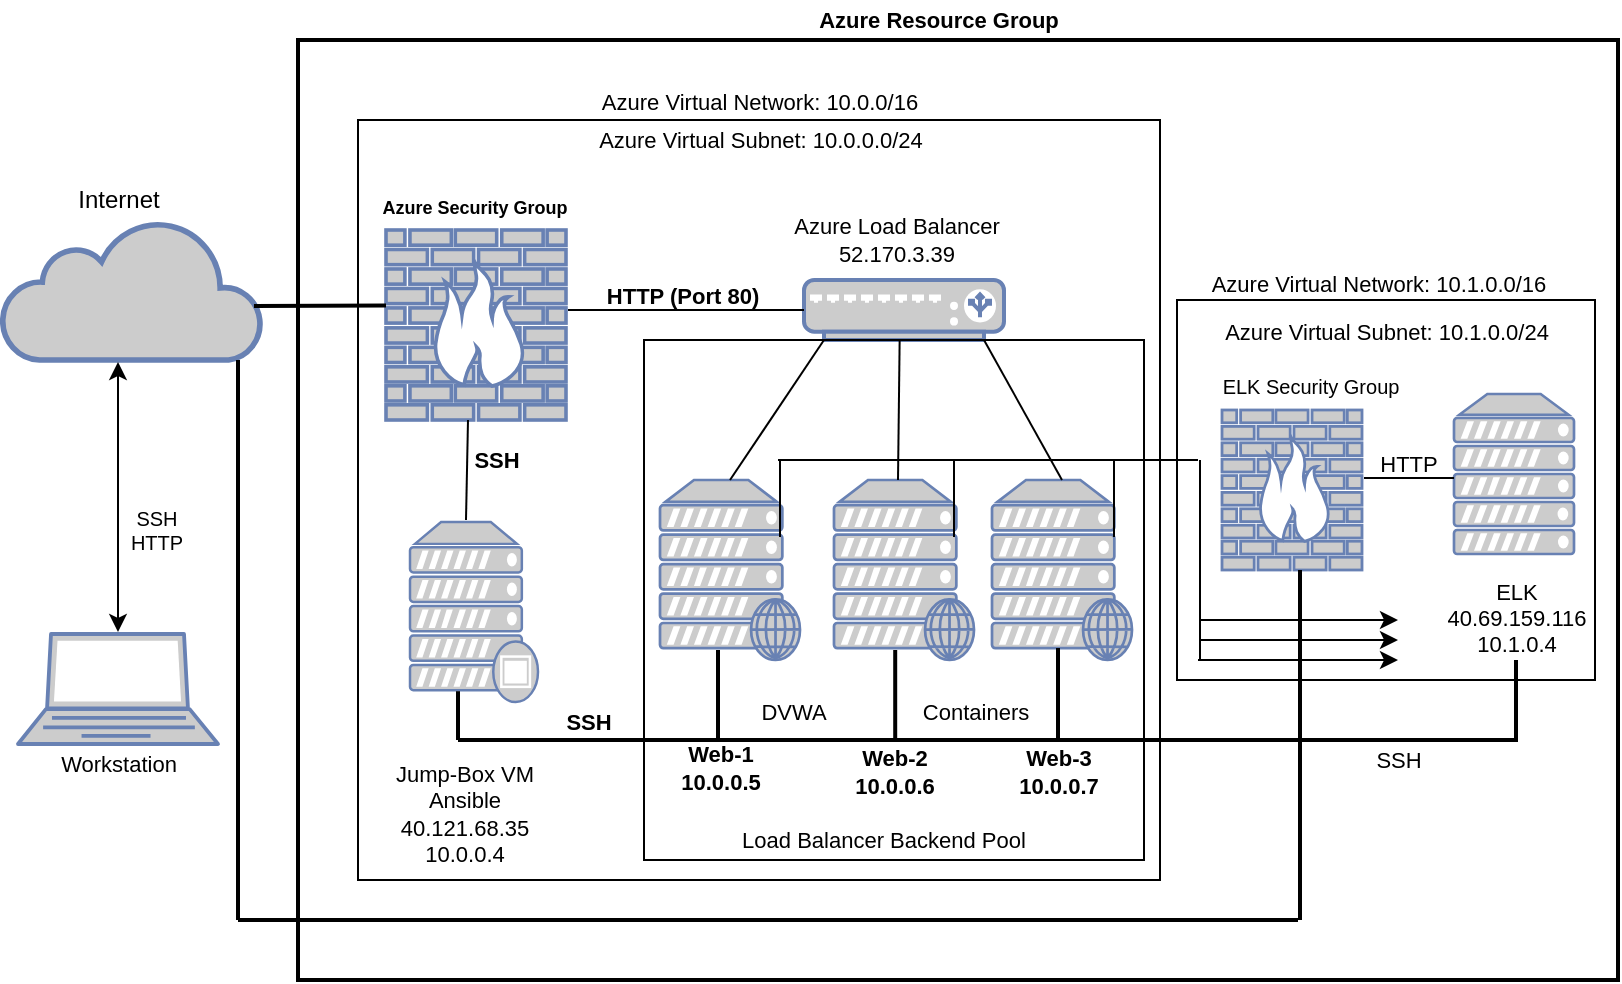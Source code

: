 <mxfile version="14.7.7" type="device"><diagram id="kGELvpwVMJcdrJ0asna7" name="Page-1"><mxGraphModel dx="732" dy="610" grid="1" gridSize="10" guides="1" tooltips="1" connect="1" arrows="1" fold="1" page="1" pageScale="1" pageWidth="850" pageHeight="1100" math="0" shadow="0"><root><mxCell id="0"/><mxCell id="1" parent="0"/><mxCell id="YEUxI_qgHMMNBx6-N0om-2" value="" style="html=1;outlineConnect=0;fillColor=#CCCCCC;strokeColor=#6881B3;gradientColor=none;gradientDirection=north;strokeWidth=2;shape=mxgraph.networks.cloud;fontColor=#ffffff;" vertex="1" parent="1"><mxGeometry x="22" y="190" width="130" height="70" as="geometry"/></mxCell><mxCell id="YEUxI_qgHMMNBx6-N0om-4" value="" style="endArrow=classic;startArrow=classic;html=1;" edge="1" parent="1"><mxGeometry width="50" height="50" relative="1" as="geometry"><mxPoint x="80" y="396" as="sourcePoint"/><mxPoint x="80" y="261" as="targetPoint"/></mxGeometry></mxCell><mxCell id="YEUxI_qgHMMNBx6-N0om-6" value="" style="fontColor=#0066CC;verticalAlign=top;verticalLabelPosition=bottom;labelPosition=center;align=center;html=1;outlineConnect=0;fillColor=#CCCCCC;strokeColor=#6881B3;gradientColor=none;gradientDirection=north;strokeWidth=2;shape=mxgraph.networks.firewall;" vertex="1" parent="1"><mxGeometry x="214" y="195" width="90" height="95" as="geometry"/></mxCell><mxCell id="YEUxI_qgHMMNBx6-N0om-7" value="" style="fontColor=#0066CC;verticalAlign=top;verticalLabelPosition=bottom;labelPosition=center;align=center;html=1;outlineConnect=0;fillColor=#CCCCCC;strokeColor=#6881B3;gradientColor=none;gradientDirection=north;strokeWidth=2;shape=mxgraph.networks.proxy_server;" vertex="1" parent="1"><mxGeometry x="226" y="341" width="64" height="90" as="geometry"/></mxCell><mxCell id="YEUxI_qgHMMNBx6-N0om-8" value="" style="fontColor=#0066CC;verticalAlign=top;verticalLabelPosition=bottom;labelPosition=center;align=center;html=1;outlineConnect=0;fillColor=#CCCCCC;strokeColor=#6881B3;gradientColor=none;gradientDirection=north;strokeWidth=2;shape=mxgraph.networks.web_server;" vertex="1" parent="1"><mxGeometry x="351" y="320" width="70" height="90" as="geometry"/></mxCell><mxCell id="YEUxI_qgHMMNBx6-N0om-9" value="" style="fontColor=#0066CC;verticalAlign=top;verticalLabelPosition=bottom;labelPosition=center;align=center;html=1;outlineConnect=0;fillColor=#CCCCCC;strokeColor=#6881B3;gradientColor=none;gradientDirection=north;strokeWidth=2;shape=mxgraph.networks.web_server;" vertex="1" parent="1"><mxGeometry x="438" y="320" width="70" height="90" as="geometry"/></mxCell><mxCell id="YEUxI_qgHMMNBx6-N0om-10" value="" style="fontColor=#0066CC;verticalAlign=top;verticalLabelPosition=bottom;labelPosition=center;align=center;html=1;outlineConnect=0;fillColor=#CCCCCC;strokeColor=#6881B3;gradientColor=none;gradientDirection=north;strokeWidth=2;shape=mxgraph.networks.web_server;" vertex="1" parent="1"><mxGeometry x="517" y="320" width="70" height="90" as="geometry"/></mxCell><mxCell id="YEUxI_qgHMMNBx6-N0om-11" value="" style="fontColor=#0066CC;verticalAlign=top;verticalLabelPosition=bottom;labelPosition=center;align=center;html=1;outlineConnect=0;fillColor=#CCCCCC;strokeColor=#6881B3;gradientColor=none;gradientDirection=north;strokeWidth=2;shape=mxgraph.networks.load_balancer;" vertex="1" parent="1"><mxGeometry x="423" y="220" width="100" height="30" as="geometry"/></mxCell><mxCell id="YEUxI_qgHMMNBx6-N0om-12" value="" style="endArrow=none;html=1;exitX=0.5;exitY=0;exitDx=0;exitDy=0;exitPerimeter=0;entryX=0.1;entryY=1;entryDx=0;entryDy=0;entryPerimeter=0;" edge="1" parent="1" source="YEUxI_qgHMMNBx6-N0om-8" target="YEUxI_qgHMMNBx6-N0om-11"><mxGeometry width="50" height="50" relative="1" as="geometry"><mxPoint x="390" y="300" as="sourcePoint"/><mxPoint x="440" y="250" as="targetPoint"/></mxGeometry></mxCell><mxCell id="YEUxI_qgHMMNBx6-N0om-13" value="" style="endArrow=none;html=1;exitX=0.5;exitY=0;exitDx=0;exitDy=0;exitPerimeter=0;entryX=0.9;entryY=1;entryDx=0;entryDy=0;entryPerimeter=0;" edge="1" parent="1" source="YEUxI_qgHMMNBx6-N0om-10" target="YEUxI_qgHMMNBx6-N0om-11"><mxGeometry width="50" height="50" relative="1" as="geometry"><mxPoint x="530" y="310" as="sourcePoint"/><mxPoint x="572" y="240" as="targetPoint"/></mxGeometry></mxCell><mxCell id="YEUxI_qgHMMNBx6-N0om-14" value="" style="endArrow=none;html=1;" edge="1" parent="1"><mxGeometry width="50" height="50" relative="1" as="geometry"><mxPoint x="470" y="320" as="sourcePoint"/><mxPoint x="470.824" y="250" as="targetPoint"/></mxGeometry></mxCell><mxCell id="YEUxI_qgHMMNBx6-N0om-17" value="" style="fontColor=#0066CC;verticalAlign=top;verticalLabelPosition=bottom;labelPosition=center;align=center;html=1;outlineConnect=0;fillColor=#CCCCCC;strokeColor=#6881B3;gradientColor=none;gradientDirection=north;strokeWidth=2;shape=mxgraph.networks.firewall;" vertex="1" parent="1"><mxGeometry x="632" y="285" width="70" height="80" as="geometry"/></mxCell><mxCell id="YEUxI_qgHMMNBx6-N0om-18" value="" style="fontColor=#0066CC;verticalAlign=top;verticalLabelPosition=bottom;labelPosition=center;align=center;html=1;outlineConnect=0;fillColor=#CCCCCC;strokeColor=#6881B3;gradientColor=none;gradientDirection=north;strokeWidth=2;shape=mxgraph.networks.server;" vertex="1" parent="1"><mxGeometry x="748" y="277" width="60" height="80" as="geometry"/></mxCell><mxCell id="YEUxI_qgHMMNBx6-N0om-20" value="Azure Security Group" style="text;html=1;align=center;verticalAlign=middle;resizable=0;points=[];autosize=1;strokeColor=none;fontSize=9;fontStyle=1" vertex="1" parent="1"><mxGeometry x="203" y="174" width="110" height="20" as="geometry"/></mxCell><mxCell id="YEUxI_qgHMMNBx6-N0om-21" value="" style="endArrow=none;html=1;fontStyle=1" edge="1" parent="1"><mxGeometry width="50" height="50" relative="1" as="geometry"><mxPoint x="254" y="340" as="sourcePoint"/><mxPoint x="255" y="290" as="targetPoint"/></mxGeometry></mxCell><mxCell id="YEUxI_qgHMMNBx6-N0om-22" value="SSH" style="text;html=1;align=center;verticalAlign=middle;resizable=0;points=[];autosize=1;strokeColor=none;fontSize=11;fontStyle=1" vertex="1" parent="1"><mxGeometry x="249" y="300" width="40" height="20" as="geometry"/></mxCell><mxCell id="YEUxI_qgHMMNBx6-N0om-25" value="" style="endArrow=none;html=1;fontSize=11;entryX=0;entryY=0.5;entryDx=0;entryDy=0;entryPerimeter=0;" edge="1" parent="1" target="YEUxI_qgHMMNBx6-N0om-11"><mxGeometry width="50" height="50" relative="1" as="geometry"><mxPoint x="305" y="235" as="sourcePoint"/><mxPoint x="414" y="235" as="targetPoint"/></mxGeometry></mxCell><mxCell id="YEUxI_qgHMMNBx6-N0om-26" value="HTTP (Port 80)" style="text;html=1;align=center;verticalAlign=middle;resizable=0;points=[];autosize=1;strokeColor=none;fontSize=11;fontStyle=1" vertex="1" parent="1"><mxGeometry x="317" y="218" width="90" height="20" as="geometry"/></mxCell><mxCell id="YEUxI_qgHMMNBx6-N0om-27" value="Azure Load Balancer&lt;br&gt;52.170.3.39" style="text;html=1;align=center;verticalAlign=middle;resizable=0;points=[];autosize=1;strokeColor=none;fontSize=11;" vertex="1" parent="1"><mxGeometry x="409" y="185" width="120" height="30" as="geometry"/></mxCell><mxCell id="YEUxI_qgHMMNBx6-N0om-28" value="" style="endArrow=none;html=1;fontSize=11;strokeWidth=2;" edge="1" parent="1"><mxGeometry width="50" height="50" relative="1" as="geometry"><mxPoint x="380" y="450" as="sourcePoint"/><mxPoint x="380" y="405" as="targetPoint"/></mxGeometry></mxCell><mxCell id="YEUxI_qgHMMNBx6-N0om-29" value="" style="endArrow=none;html=1;fontSize=11;strokeWidth=2;" edge="1" parent="1"><mxGeometry width="50" height="50" relative="1" as="geometry"><mxPoint x="468.6" y="450" as="sourcePoint"/><mxPoint x="468.6" y="405" as="targetPoint"/></mxGeometry></mxCell><mxCell id="YEUxI_qgHMMNBx6-N0om-30" value="" style="endArrow=none;html=1;fontSize=11;strokeWidth=2;" edge="1" parent="1"><mxGeometry width="50" height="50" relative="1" as="geometry"><mxPoint x="550.0" y="449" as="sourcePoint"/><mxPoint x="550.0" y="404" as="targetPoint"/></mxGeometry></mxCell><mxCell id="YEUxI_qgHMMNBx6-N0om-31" value="" style="endArrow=none;html=1;fontSize=11;strokeWidth=2;" edge="1" parent="1"><mxGeometry width="50" height="50" relative="1" as="geometry"><mxPoint x="250" y="450" as="sourcePoint"/><mxPoint x="780" y="450" as="targetPoint"/></mxGeometry></mxCell><mxCell id="YEUxI_qgHMMNBx6-N0om-32" value="Web-1&lt;br&gt;10.0.0.5" style="text;html=1;align=center;verticalAlign=middle;resizable=0;points=[];autosize=1;strokeColor=none;fontSize=11;fontStyle=1" vertex="1" parent="1"><mxGeometry x="351" y="449" width="60" height="30" as="geometry"/></mxCell><mxCell id="YEUxI_qgHMMNBx6-N0om-33" value="Web-2&lt;br&gt;10.0.0.6" style="text;html=1;align=center;verticalAlign=middle;resizable=0;points=[];autosize=1;strokeColor=none;fontSize=11;fontStyle=1" vertex="1" parent="1"><mxGeometry x="438" y="451" width="60" height="30" as="geometry"/></mxCell><mxCell id="YEUxI_qgHMMNBx6-N0om-34" value="Web-3&lt;br&gt;10.0.0.7" style="text;html=1;align=center;verticalAlign=middle;resizable=0;points=[];autosize=1;strokeColor=none;fontSize=11;fontStyle=1" vertex="1" parent="1"><mxGeometry x="520" y="451" width="60" height="30" as="geometry"/></mxCell><mxCell id="YEUxI_qgHMMNBx6-N0om-35" value="Jump-Box VM&lt;br&gt;Ansible&lt;br&gt;40.121.68.35&lt;br&gt;10.0.0.4" style="text;html=1;align=center;verticalAlign=middle;resizable=0;points=[];autosize=1;strokeColor=none;fontSize=11;" vertex="1" parent="1"><mxGeometry x="213" y="457" width="80" height="60" as="geometry"/></mxCell><mxCell id="YEUxI_qgHMMNBx6-N0om-36" value="" style="endArrow=none;html=1;fontSize=11;" edge="1" parent="1"><mxGeometry width="50" height="50" relative="1" as="geometry"><mxPoint x="703" y="319" as="sourcePoint"/><mxPoint x="748" y="319" as="targetPoint"/></mxGeometry></mxCell><mxCell id="YEUxI_qgHMMNBx6-N0om-37" value="HTTP" style="text;html=1;align=center;verticalAlign=middle;resizable=0;points=[];autosize=1;strokeColor=none;fontSize=11;" vertex="1" parent="1"><mxGeometry x="705" y="302" width="40" height="20" as="geometry"/></mxCell><mxCell id="YEUxI_qgHMMNBx6-N0om-38" value="ELK Security Group" style="text;html=1;align=center;verticalAlign=middle;resizable=0;points=[];autosize=1;strokeColor=none;fontSize=10;" vertex="1" parent="1"><mxGeometry x="626" y="263" width="100" height="20" as="geometry"/></mxCell><mxCell id="YEUxI_qgHMMNBx6-N0om-39" value="Internet" style="text;html=1;align=center;verticalAlign=middle;resizable=0;points=[];autosize=1;strokeColor=none;fontSize=12;" vertex="1" parent="1"><mxGeometry x="50" y="170" width="60" height="20" as="geometry"/></mxCell><mxCell id="YEUxI_qgHMMNBx6-N0om-40" value="" style="endArrow=none;html=1;fontSize=12;entryX=0.5;entryY=0.94;entryDx=0;entryDy=0;entryPerimeter=0;strokeWidth=2;" edge="1" parent="1"><mxGeometry width="50" height="50" relative="1" as="geometry"><mxPoint x="250" y="450" as="sourcePoint"/><mxPoint x="250" y="425.6" as="targetPoint"/></mxGeometry></mxCell><mxCell id="YEUxI_qgHMMNBx6-N0om-41" value="SSH" style="text;html=1;align=center;verticalAlign=middle;resizable=0;points=[];autosize=1;strokeColor=none;fontSize=11;fontStyle=1" vertex="1" parent="1"><mxGeometry x="295" y="431" width="40" height="20" as="geometry"/></mxCell><mxCell id="YEUxI_qgHMMNBx6-N0om-42" value="SSH&lt;br style=&quot;font-size: 10px;&quot;&gt;HTTP" style="text;html=1;align=center;verticalAlign=middle;resizable=0;points=[];autosize=1;strokeColor=none;fontSize=10;" vertex="1" parent="1"><mxGeometry x="79" y="330" width="40" height="30" as="geometry"/></mxCell><mxCell id="YEUxI_qgHMMNBx6-N0om-43" value="" style="endArrow=none;html=1;fontSize=10;strokeWidth=2;" edge="1" parent="1"><mxGeometry width="50" height="50" relative="1" as="geometry"><mxPoint x="148" y="233" as="sourcePoint"/><mxPoint x="214" y="232.749" as="targetPoint"/></mxGeometry></mxCell><mxCell id="YEUxI_qgHMMNBx6-N0om-44" value="" style="rounded=0;whiteSpace=wrap;html=1;fontSize=10;fillColor=none;" vertex="1" parent="1"><mxGeometry x="343" y="250" width="250" height="260" as="geometry"/></mxCell><mxCell id="YEUxI_qgHMMNBx6-N0om-45" value="Load Balancer Backend Pool" style="text;html=1;strokeColor=none;fillColor=none;align=center;verticalAlign=middle;whiteSpace=wrap;rounded=0;fontSize=11;" vertex="1" parent="1"><mxGeometry x="388" y="490" width="150" height="20" as="geometry"/></mxCell><mxCell id="YEUxI_qgHMMNBx6-N0om-46" value="DVWA" style="text;html=1;strokeColor=none;fillColor=none;align=center;verticalAlign=middle;whiteSpace=wrap;rounded=0;fontSize=11;" vertex="1" parent="1"><mxGeometry x="398" y="426" width="40" height="20" as="geometry"/></mxCell><mxCell id="YEUxI_qgHMMNBx6-N0om-47" value="Containers" style="text;html=1;strokeColor=none;fillColor=none;align=center;verticalAlign=middle;whiteSpace=wrap;rounded=0;fontSize=11;" vertex="1" parent="1"><mxGeometry x="489" y="426" width="40" height="20" as="geometry"/></mxCell><mxCell id="YEUxI_qgHMMNBx6-N0om-48" value="ELK&lt;br&gt;40.69.159.116&lt;br&gt;10.1.0.4" style="text;html=1;strokeColor=none;fillColor=none;align=center;verticalAlign=middle;whiteSpace=wrap;rounded=0;fontSize=11;" vertex="1" parent="1"><mxGeometry x="760" y="379" width="39" height="20" as="geometry"/></mxCell><mxCell id="YEUxI_qgHMMNBx6-N0om-50" value="" style="rounded=0;whiteSpace=wrap;html=1;fontSize=11;fillColor=none;" vertex="1" parent="1"><mxGeometry x="609.5" y="230" width="209" height="190" as="geometry"/></mxCell><mxCell id="YEUxI_qgHMMNBx6-N0om-51" value="Azure Virtual Subnet: 10.1.0.0/24" style="text;html=1;align=center;verticalAlign=middle;resizable=0;points=[];autosize=1;strokeColor=none;fontSize=11;" vertex="1" parent="1"><mxGeometry x="624" y="236" width="180" height="20" as="geometry"/></mxCell><mxCell id="YEUxI_qgHMMNBx6-N0om-52" value="Azure Virtual Network: 10.1.0.0/16" style="text;html=1;align=center;verticalAlign=middle;resizable=0;points=[];autosize=1;strokeColor=none;fontSize=11;" vertex="1" parent="1"><mxGeometry x="620" y="212" width="180" height="20" as="geometry"/></mxCell><mxCell id="YEUxI_qgHMMNBx6-N0om-53" value="" style="endArrow=none;html=1;fontSize=11;strokeWidth=2;" edge="1" parent="1"><mxGeometry width="50" height="50" relative="1" as="geometry"><mxPoint x="779" y="450" as="sourcePoint"/><mxPoint x="779" y="410" as="targetPoint"/></mxGeometry></mxCell><mxCell id="YEUxI_qgHMMNBx6-N0om-54" value="" style="endArrow=none;html=1;fontSize=11;" edge="1" parent="1"><mxGeometry width="50" height="50" relative="1" as="geometry"><mxPoint x="410" y="310" as="sourcePoint"/><mxPoint x="620" y="310" as="targetPoint"/></mxGeometry></mxCell><mxCell id="YEUxI_qgHMMNBx6-N0om-56" value="" style="endArrow=none;html=1;fontSize=11;" edge="1" parent="1"><mxGeometry width="50" height="50" relative="1" as="geometry"><mxPoint x="578" y="348.5" as="sourcePoint"/><mxPoint x="578" y="310" as="targetPoint"/></mxGeometry></mxCell><mxCell id="YEUxI_qgHMMNBx6-N0om-57" value="" style="endArrow=none;html=1;fontSize=11;" edge="1" parent="1"><mxGeometry width="50" height="50" relative="1" as="geometry"><mxPoint x="498" y="348.5" as="sourcePoint"/><mxPoint x="498" y="310" as="targetPoint"/></mxGeometry></mxCell><mxCell id="YEUxI_qgHMMNBx6-N0om-58" value="" style="endArrow=none;html=1;fontSize=11;" edge="1" parent="1"><mxGeometry width="50" height="50" relative="1" as="geometry"><mxPoint x="411" y="348.5" as="sourcePoint"/><mxPoint x="411" y="310" as="targetPoint"/></mxGeometry></mxCell><mxCell id="YEUxI_qgHMMNBx6-N0om-59" value="" style="endArrow=none;html=1;fontSize=11;" edge="1" parent="1"><mxGeometry width="50" height="50" relative="1" as="geometry"><mxPoint x="621" y="410" as="sourcePoint"/><mxPoint x="621" y="310" as="targetPoint"/></mxGeometry></mxCell><mxCell id="YEUxI_qgHMMNBx6-N0om-60" value="" style="endArrow=classic;html=1;fontSize=11;" edge="1" parent="1"><mxGeometry width="50" height="50" relative="1" as="geometry"><mxPoint x="620" y="410" as="sourcePoint"/><mxPoint x="720" y="410" as="targetPoint"/></mxGeometry></mxCell><mxCell id="YEUxI_qgHMMNBx6-N0om-61" value="" style="endArrow=classic;html=1;fontSize=11;" edge="1" parent="1"><mxGeometry width="50" height="50" relative="1" as="geometry"><mxPoint x="621" y="400" as="sourcePoint"/><mxPoint x="720" y="400" as="targetPoint"/></mxGeometry></mxCell><mxCell id="YEUxI_qgHMMNBx6-N0om-62" value="" style="endArrow=classic;html=1;fontSize=11;" edge="1" parent="1"><mxGeometry width="50" height="50" relative="1" as="geometry"><mxPoint x="621" y="390" as="sourcePoint"/><mxPoint x="720" y="390" as="targetPoint"/></mxGeometry></mxCell><mxCell id="YEUxI_qgHMMNBx6-N0om-64" value="" style="rounded=0;whiteSpace=wrap;html=1;fontSize=11;fillColor=none;" vertex="1" parent="1"><mxGeometry x="200" y="140" width="401" height="380" as="geometry"/></mxCell><mxCell id="YEUxI_qgHMMNBx6-N0om-65" value="" style="endArrow=none;html=1;fontSize=11;fontStyle=1;strokeWidth=2;" edge="1" parent="1"><mxGeometry width="50" height="50" relative="1" as="geometry"><mxPoint x="140" y="540" as="sourcePoint"/><mxPoint x="140" y="260" as="targetPoint"/></mxGeometry></mxCell><mxCell id="YEUxI_qgHMMNBx6-N0om-66" value="" style="endArrow=none;html=1;fontSize=11;strokeWidth=2;" edge="1" parent="1"><mxGeometry width="50" height="50" relative="1" as="geometry"><mxPoint x="140" y="540" as="sourcePoint"/><mxPoint x="670" y="540" as="targetPoint"/></mxGeometry></mxCell><mxCell id="YEUxI_qgHMMNBx6-N0om-67" value="" style="endArrow=none;html=1;fontSize=11;strokeWidth=2;" edge="1" parent="1"><mxGeometry width="50" height="50" relative="1" as="geometry"><mxPoint x="671" y="540" as="sourcePoint"/><mxPoint x="671" y="365" as="targetPoint"/></mxGeometry></mxCell><mxCell id="YEUxI_qgHMMNBx6-N0om-68" value="Azure Virtual Subnet: 10.0.0.0/24" style="text;html=1;strokeColor=none;fillColor=none;align=center;verticalAlign=middle;whiteSpace=wrap;rounded=0;fontSize=11;" vertex="1" parent="1"><mxGeometry x="314" y="140" width="175" height="20" as="geometry"/></mxCell><mxCell id="YEUxI_qgHMMNBx6-N0om-69" value="Azure Virtual Network: 10.0.0/16" style="text;html=1;strokeColor=none;fillColor=none;align=center;verticalAlign=middle;whiteSpace=wrap;rounded=0;fontSize=11;" vertex="1" parent="1"><mxGeometry x="307" y="121" width="188" height="20" as="geometry"/></mxCell><mxCell id="YEUxI_qgHMMNBx6-N0om-71" value="SSH" style="text;html=1;align=center;verticalAlign=middle;resizable=0;points=[];autosize=1;strokeColor=none;fontSize=11;" vertex="1" parent="1"><mxGeometry x="700" y="450" width="40" height="20" as="geometry"/></mxCell><mxCell id="YEUxI_qgHMMNBx6-N0om-72" value="" style="rounded=0;whiteSpace=wrap;html=1;fontSize=11;fillColor=none;strokeWidth=2;" vertex="1" parent="1"><mxGeometry x="170" y="100" width="660" height="470" as="geometry"/></mxCell><mxCell id="YEUxI_qgHMMNBx6-N0om-73" value="Azure Resource Group" style="text;html=1;align=center;verticalAlign=middle;resizable=0;points=[];autosize=1;strokeColor=none;fontSize=11;fontStyle=1" vertex="1" parent="1"><mxGeometry x="420" y="80" width="140" height="20" as="geometry"/></mxCell><mxCell id="YEUxI_qgHMMNBx6-N0om-74" value="" style="fontColor=#0066CC;verticalAlign=top;verticalLabelPosition=bottom;labelPosition=center;align=center;html=1;outlineConnect=0;fillColor=#CCCCCC;strokeColor=#6881B3;gradientColor=none;gradientDirection=north;strokeWidth=2;shape=mxgraph.networks.laptop;fontSize=11;" vertex="1" parent="1"><mxGeometry x="30" y="397" width="100" height="55" as="geometry"/></mxCell><mxCell id="YEUxI_qgHMMNBx6-N0om-75" value="Workstation" style="text;html=1;align=center;verticalAlign=middle;resizable=0;points=[];autosize=1;strokeColor=none;fontSize=11;" vertex="1" parent="1"><mxGeometry x="45" y="452" width="70" height="20" as="geometry"/></mxCell></root></mxGraphModel></diagram></mxfile>